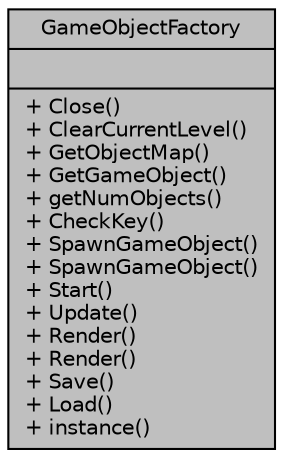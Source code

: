 digraph "GameObjectFactory"
{
 // LATEX_PDF_SIZE
  edge [fontname="Helvetica",fontsize="10",labelfontname="Helvetica",labelfontsize="10"];
  node [fontname="Helvetica",fontsize="10",shape=record];
  Node1 [label="{GameObjectFactory\n||+ Close()\l+ ClearCurrentLevel()\l+ GetObjectMap()\l+ GetGameObject()\l+ getNumObjects()\l+ CheckKey()\l+ SpawnGameObject()\l+ SpawnGameObject()\l+ Start()\l+ Update()\l+ Render()\l+ Render()\l+ Save()\l+ Load()\l+ instance()\l}",height=0.2,width=0.4,color="black", fillcolor="grey75", style="filled", fontcolor="black",tooltip="A singleton factory class to produce all GameObjects, store them in memory, and allow access to them."];
}
